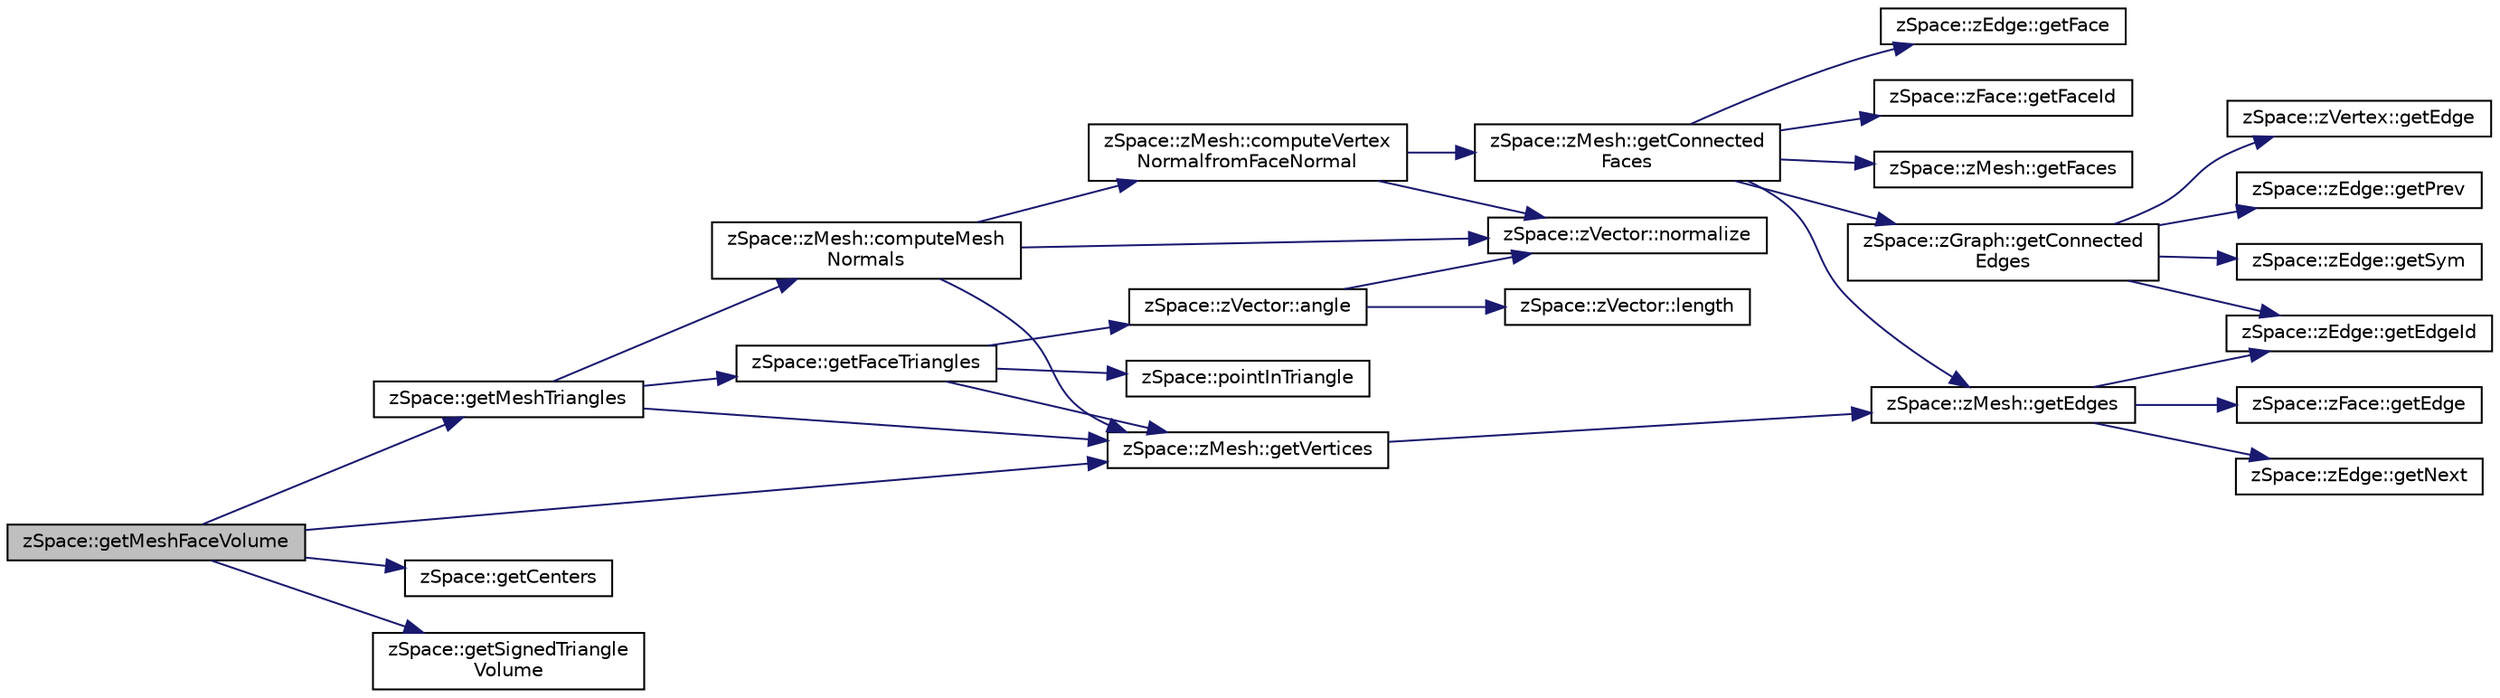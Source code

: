 digraph "zSpace::getMeshFaceVolume"
{
 // LATEX_PDF_SIZE
  edge [fontname="Helvetica",fontsize="10",labelfontname="Helvetica",labelfontsize="10"];
  node [fontname="Helvetica",fontsize="10",shape=record];
  rankdir="LR";
  Node87 [label="zSpace::getMeshFaceVolume",height=0.2,width=0.4,color="black", fillcolor="grey75", style="filled", fontcolor="black",tooltip="This method computes the volume of the polyhedras formed by the face vertices and the face center of ..."];
  Node87 -> Node88 [color="midnightblue",fontsize="10",style="solid",fontname="Helvetica"];
  Node88 [label="zSpace::getMeshTriangles",height=0.2,width=0.4,color="black", fillcolor="white", style="filled",URL="$group__z_mesh_utilities.html#gaff7f65ebfe08571efb90aee41286f19f",tooltip="This method computes the triangles of each face of the input mesh and stored in 2 dimensional contain..."];
  Node88 -> Node89 [color="midnightblue",fontsize="10",style="solid",fontname="Helvetica"];
  Node89 [label="zSpace::zMesh::computeMesh\lNormals",height=0.2,width=0.4,color="black", fillcolor="white", style="filled",URL="$classz_space_1_1z_mesh.html#a42be75e01f9b3704fcc85fd745952b22",tooltip="This method computes the normals assoicated with vertices and polygon faces ."];
  Node89 -> Node90 [color="midnightblue",fontsize="10",style="solid",fontname="Helvetica"];
  Node90 [label="zSpace::zMesh::getVertices",height=0.2,width=0.4,color="black", fillcolor="white", style="filled",URL="$classz_space_1_1z_mesh.html#aa3010b8075e42f14efd4c3605085093b",tooltip="This method gets the vertices attached to input zEdge or zFace."];
  Node90 -> Node91 [color="midnightblue",fontsize="10",style="solid",fontname="Helvetica"];
  Node91 [label="zSpace::zMesh::getEdges",height=0.2,width=0.4,color="black", fillcolor="white", style="filled",URL="$classz_space_1_1z_mesh.html#aa705d823873a948a1b62723f24a921b2",tooltip="This method gets the edges of a zFace."];
  Node91 -> Node92 [color="midnightblue",fontsize="10",style="solid",fontname="Helvetica"];
  Node92 [label="zSpace::zFace::getEdge",height=0.2,width=0.4,color="black", fillcolor="white", style="filled",URL="$classz_space_1_1z_face.html#a69a14a515b179226aad1cbc3d7663163",tooltip="This method returns the associated edge of current zFace."];
  Node91 -> Node93 [color="midnightblue",fontsize="10",style="solid",fontname="Helvetica"];
  Node93 [label="zSpace::zEdge::getEdgeId",height=0.2,width=0.4,color="black", fillcolor="white", style="filled",URL="$classz_space_1_1z_edge.html#acd6947ccba055fa6c31d6d386fe68e12",tooltip="This method returns the edgeId of current zEdge."];
  Node91 -> Node94 [color="midnightblue",fontsize="10",style="solid",fontname="Helvetica"];
  Node94 [label="zSpace::zEdge::getNext",height=0.2,width=0.4,color="black", fillcolor="white", style="filled",URL="$classz_space_1_1z_edge.html#a3bce594c06fc4450ce8af3c0b98e2ae3",tooltip="This method returns the next edge of current zEdge."];
  Node89 -> Node95 [color="midnightblue",fontsize="10",style="solid",fontname="Helvetica"];
  Node95 [label="zSpace::zVector::normalize",height=0.2,width=0.4,color="black", fillcolor="white", style="filled",URL="$classz_space_1_1z_vector.html#a27d075d5055bb92ddfe63fae4010339b",tooltip="This method normalizes the vector to unit length."];
  Node89 -> Node96 [color="midnightblue",fontsize="10",style="solid",fontname="Helvetica"];
  Node96 [label="zSpace::zMesh::computeVertex\lNormalfromFaceNormal",height=0.2,width=0.4,color="black", fillcolor="white", style="filled",URL="$classz_space_1_1z_mesh.html#ac27b3838590a838a11243e4fd6ad0b6d",tooltip="This method computes the vertex normals based on the face normals."];
  Node96 -> Node97 [color="midnightblue",fontsize="10",style="solid",fontname="Helvetica"];
  Node97 [label="zSpace::zMesh::getConnected\lFaces",height=0.2,width=0.4,color="black", fillcolor="white", style="filled",URL="$classz_space_1_1z_mesh.html#af37006a17bd4e6945860281a4cbef861",tooltip="This method gets the faces connected to input zVertex or zFace."];
  Node97 -> Node98 [color="midnightblue",fontsize="10",style="solid",fontname="Helvetica"];
  Node98 [label="zSpace::zGraph::getConnected\lEdges",height=0.2,width=0.4,color="black", fillcolor="white", style="filled",URL="$classz_space_1_1z_graph.html#ab623e9a3bfc70e1f140b911cb0645bd2",tooltip="This method gets the edges connected to input zVertex or zEdge."];
  Node98 -> Node99 [color="midnightblue",fontsize="10",style="solid",fontname="Helvetica"];
  Node99 [label="zSpace::zVertex::getEdge",height=0.2,width=0.4,color="black", fillcolor="white", style="filled",URL="$classz_space_1_1z_vertex.html#a7d187864963f642666b8c3bcfecee6e9",tooltip="This method returns the associated edge of current zVertex."];
  Node98 -> Node93 [color="midnightblue",fontsize="10",style="solid",fontname="Helvetica"];
  Node98 -> Node100 [color="midnightblue",fontsize="10",style="solid",fontname="Helvetica"];
  Node100 [label="zSpace::zEdge::getPrev",height=0.2,width=0.4,color="black", fillcolor="white", style="filled",URL="$classz_space_1_1z_edge.html#a01d9d153f7c5ec381474e815384f7d30",tooltip="This method returns the previous edge of current zEdge."];
  Node98 -> Node101 [color="midnightblue",fontsize="10",style="solid",fontname="Helvetica"];
  Node101 [label="zSpace::zEdge::getSym",height=0.2,width=0.4,color="black", fillcolor="white", style="filled",URL="$classz_space_1_1z_edge.html#a461679ac74cc371ad32e94092848f536",tooltip="This method returns the symmetry edge of current zEdge."];
  Node97 -> Node102 [color="midnightblue",fontsize="10",style="solid",fontname="Helvetica"];
  Node102 [label="zSpace::zEdge::getFace",height=0.2,width=0.4,color="black", fillcolor="white", style="filled",URL="$classz_space_1_1z_edge.html#a5646e5bc6a828a39ea287c3c78cfefc9",tooltip="This method returns the face pointed to by the current zEdge."];
  Node97 -> Node103 [color="midnightblue",fontsize="10",style="solid",fontname="Helvetica"];
  Node103 [label="zSpace::zFace::getFaceId",height=0.2,width=0.4,color="black", fillcolor="white", style="filled",URL="$classz_space_1_1z_face.html#a117849660e4f7f800a8562a61964c8e9",tooltip="This method returns the faceId of current zFace."];
  Node97 -> Node91 [color="midnightblue",fontsize="10",style="solid",fontname="Helvetica"];
  Node97 -> Node104 [color="midnightblue",fontsize="10",style="solid",fontname="Helvetica"];
  Node104 [label="zSpace::zMesh::getFaces",height=0.2,width=0.4,color="black", fillcolor="white", style="filled",URL="$classz_space_1_1z_mesh.html#a54de57657a7d157447b019fab56e2765",tooltip="This method gets the faces attached to input zEdge."];
  Node96 -> Node95 [color="midnightblue",fontsize="10",style="solid",fontname="Helvetica"];
  Node88 -> Node90 [color="midnightblue",fontsize="10",style="solid",fontname="Helvetica"];
  Node88 -> Node105 [color="midnightblue",fontsize="10",style="solid",fontname="Helvetica"];
  Node105 [label="zSpace::getFaceTriangles",height=0.2,width=0.4,color="black", fillcolor="white", style="filled",URL="$group__z_mesh_utilities.html#ga1d81b6e6cd06dd32b7795275da6a808c",tooltip="This method triangulates the input polygon using ear clipping algorithm."];
  Node105 -> Node90 [color="midnightblue",fontsize="10",style="solid",fontname="Helvetica"];
  Node105 -> Node106 [color="midnightblue",fontsize="10",style="solid",fontname="Helvetica"];
  Node106 [label="zSpace::zVector::angle",height=0.2,width=0.4,color="black", fillcolor="white", style="filled",URL="$classz_space_1_1z_vector.html#acf4156a0599baccfab7d3ff64bf4c209",tooltip="This method returns the angle between the current zVector and input zVector."];
  Node106 -> Node95 [color="midnightblue",fontsize="10",style="solid",fontname="Helvetica"];
  Node106 -> Node107 [color="midnightblue",fontsize="10",style="solid",fontname="Helvetica"];
  Node107 [label="zSpace::zVector::length",height=0.2,width=0.4,color="black", fillcolor="white", style="filled",URL="$classz_space_1_1z_vector.html#aa3e1fd350f48b30428f95e716a4e3400",tooltip="This method returns the magnitude/length of the zVector."];
  Node105 -> Node108 [color="midnightblue",fontsize="10",style="solid",fontname="Helvetica"];
  Node108 [label="zSpace::pointInTriangle",height=0.2,width=0.4,color="black", fillcolor="white", style="filled",URL="$group__z_vector_matrix_utilities.html#ga5d522fc391c13d491f20a1d3a87996ca",tooltip="This method checks if the given input points liess within the input triangle."];
  Node87 -> Node109 [color="midnightblue",fontsize="10",style="solid",fontname="Helvetica"];
  Node109 [label="zSpace::getCenters",height=0.2,width=0.4,color="black", fillcolor="white", style="filled",URL="$group__z_graph_mesh_utilities.html#ga150a761e741dcc8e927aba87cc016de3",tooltip="This method computes the centers of a all edges or faces of a zGraph/zMesh."];
  Node87 -> Node110 [color="midnightblue",fontsize="10",style="solid",fontname="Helvetica"];
  Node110 [label="zSpace::getSignedTriangle\lVolume",height=0.2,width=0.4,color="black", fillcolor="white", style="filled",URL="$group__z_vector_matrix_utilities.html#gae3af8d1bebd75a37e34c077f7311c1ca",tooltip="This method returns the signed volume of the tetrahedron formed by the three input zVectors and the o..."];
  Node87 -> Node90 [color="midnightblue",fontsize="10",style="solid",fontname="Helvetica"];
}
